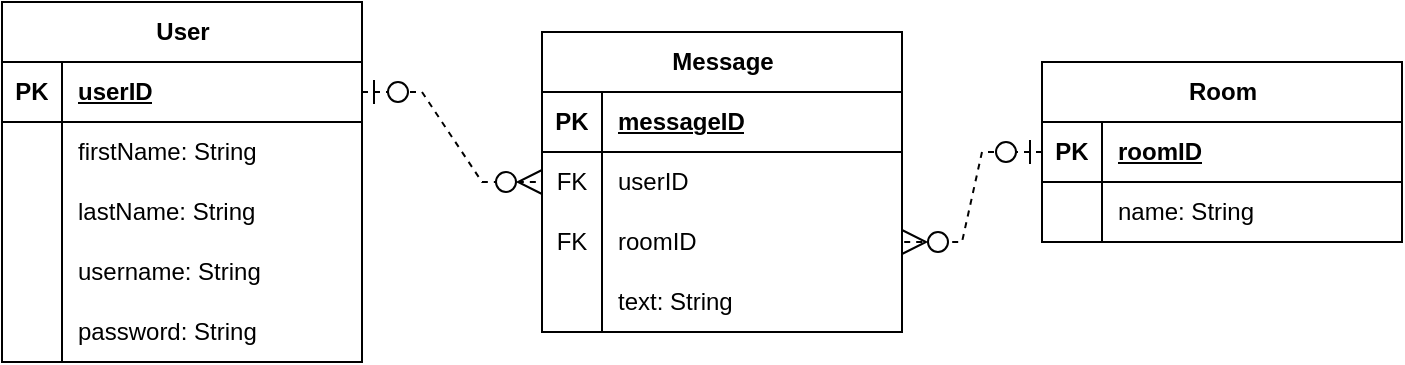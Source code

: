 <mxfile version="21.8.2" type="device">
  <diagram name="Страница — 1" id="VOLJbF1wjiAAdbmt_dSk">
    <mxGraphModel dx="1386" dy="791" grid="1" gridSize="10" guides="1" tooltips="1" connect="1" arrows="1" fold="1" page="1" pageScale="1" pageWidth="827" pageHeight="1169" math="0" shadow="0">
      <root>
        <mxCell id="0" />
        <mxCell id="1" parent="0" />
        <mxCell id="XXTCGC2YM4Pg3vHFeBUD-1" value="User" style="shape=table;startSize=30;container=1;collapsible=1;childLayout=tableLayout;fixedRows=1;rowLines=0;fontStyle=1;align=center;resizeLast=1;html=1;" vertex="1" parent="1">
          <mxGeometry x="40" y="40" width="180" height="180" as="geometry" />
        </mxCell>
        <mxCell id="XXTCGC2YM4Pg3vHFeBUD-2" value="" style="shape=tableRow;horizontal=0;startSize=0;swimlaneHead=0;swimlaneBody=0;fillColor=none;collapsible=0;dropTarget=0;points=[[0,0.5],[1,0.5]];portConstraint=eastwest;top=0;left=0;right=0;bottom=1;" vertex="1" parent="XXTCGC2YM4Pg3vHFeBUD-1">
          <mxGeometry y="30" width="180" height="30" as="geometry" />
        </mxCell>
        <mxCell id="XXTCGC2YM4Pg3vHFeBUD-3" value="PK" style="shape=partialRectangle;connectable=0;fillColor=none;top=0;left=0;bottom=0;right=0;fontStyle=1;overflow=hidden;whiteSpace=wrap;html=1;" vertex="1" parent="XXTCGC2YM4Pg3vHFeBUD-2">
          <mxGeometry width="30" height="30" as="geometry">
            <mxRectangle width="30" height="30" as="alternateBounds" />
          </mxGeometry>
        </mxCell>
        <mxCell id="XXTCGC2YM4Pg3vHFeBUD-4" value="userID" style="shape=partialRectangle;connectable=0;fillColor=none;top=0;left=0;bottom=0;right=0;align=left;spacingLeft=6;fontStyle=5;overflow=hidden;whiteSpace=wrap;html=1;" vertex="1" parent="XXTCGC2YM4Pg3vHFeBUD-2">
          <mxGeometry x="30" width="150" height="30" as="geometry">
            <mxRectangle width="150" height="30" as="alternateBounds" />
          </mxGeometry>
        </mxCell>
        <mxCell id="XXTCGC2YM4Pg3vHFeBUD-11" value="" style="shape=tableRow;horizontal=0;startSize=0;swimlaneHead=0;swimlaneBody=0;fillColor=none;collapsible=0;dropTarget=0;points=[[0,0.5],[1,0.5]];portConstraint=eastwest;top=0;left=0;right=0;bottom=0;" vertex="1" parent="XXTCGC2YM4Pg3vHFeBUD-1">
          <mxGeometry y="60" width="180" height="30" as="geometry" />
        </mxCell>
        <mxCell id="XXTCGC2YM4Pg3vHFeBUD-12" value="" style="shape=partialRectangle;connectable=0;fillColor=none;top=0;left=0;bottom=0;right=0;editable=1;overflow=hidden;whiteSpace=wrap;html=1;" vertex="1" parent="XXTCGC2YM4Pg3vHFeBUD-11">
          <mxGeometry width="30" height="30" as="geometry">
            <mxRectangle width="30" height="30" as="alternateBounds" />
          </mxGeometry>
        </mxCell>
        <mxCell id="XXTCGC2YM4Pg3vHFeBUD-13" value="firstName: String" style="shape=partialRectangle;connectable=0;fillColor=none;top=0;left=0;bottom=0;right=0;align=left;spacingLeft=6;overflow=hidden;whiteSpace=wrap;html=1;" vertex="1" parent="XXTCGC2YM4Pg3vHFeBUD-11">
          <mxGeometry x="30" width="150" height="30" as="geometry">
            <mxRectangle width="150" height="30" as="alternateBounds" />
          </mxGeometry>
        </mxCell>
        <mxCell id="XXTCGC2YM4Pg3vHFeBUD-14" value="" style="shape=tableRow;horizontal=0;startSize=0;swimlaneHead=0;swimlaneBody=0;fillColor=none;collapsible=0;dropTarget=0;points=[[0,0.5],[1,0.5]];portConstraint=eastwest;top=0;left=0;right=0;bottom=0;" vertex="1" parent="XXTCGC2YM4Pg3vHFeBUD-1">
          <mxGeometry y="90" width="180" height="30" as="geometry" />
        </mxCell>
        <mxCell id="XXTCGC2YM4Pg3vHFeBUD-15" value="" style="shape=partialRectangle;connectable=0;fillColor=none;top=0;left=0;bottom=0;right=0;editable=1;overflow=hidden;whiteSpace=wrap;html=1;" vertex="1" parent="XXTCGC2YM4Pg3vHFeBUD-14">
          <mxGeometry width="30" height="30" as="geometry">
            <mxRectangle width="30" height="30" as="alternateBounds" />
          </mxGeometry>
        </mxCell>
        <mxCell id="XXTCGC2YM4Pg3vHFeBUD-16" value="lastName: String" style="shape=partialRectangle;connectable=0;fillColor=none;top=0;left=0;bottom=0;right=0;align=left;spacingLeft=6;overflow=hidden;whiteSpace=wrap;html=1;" vertex="1" parent="XXTCGC2YM4Pg3vHFeBUD-14">
          <mxGeometry x="30" width="150" height="30" as="geometry">
            <mxRectangle width="150" height="30" as="alternateBounds" />
          </mxGeometry>
        </mxCell>
        <mxCell id="XXTCGC2YM4Pg3vHFeBUD-5" value="" style="shape=tableRow;horizontal=0;startSize=0;swimlaneHead=0;swimlaneBody=0;fillColor=none;collapsible=0;dropTarget=0;points=[[0,0.5],[1,0.5]];portConstraint=eastwest;top=0;left=0;right=0;bottom=0;" vertex="1" parent="XXTCGC2YM4Pg3vHFeBUD-1">
          <mxGeometry y="120" width="180" height="30" as="geometry" />
        </mxCell>
        <mxCell id="XXTCGC2YM4Pg3vHFeBUD-6" value="" style="shape=partialRectangle;connectable=0;fillColor=none;top=0;left=0;bottom=0;right=0;editable=1;overflow=hidden;whiteSpace=wrap;html=1;" vertex="1" parent="XXTCGC2YM4Pg3vHFeBUD-5">
          <mxGeometry width="30" height="30" as="geometry">
            <mxRectangle width="30" height="30" as="alternateBounds" />
          </mxGeometry>
        </mxCell>
        <mxCell id="XXTCGC2YM4Pg3vHFeBUD-7" value="username: String" style="shape=partialRectangle;connectable=0;fillColor=none;top=0;left=0;bottom=0;right=0;align=left;spacingLeft=6;overflow=hidden;whiteSpace=wrap;html=1;" vertex="1" parent="XXTCGC2YM4Pg3vHFeBUD-5">
          <mxGeometry x="30" width="150" height="30" as="geometry">
            <mxRectangle width="150" height="30" as="alternateBounds" />
          </mxGeometry>
        </mxCell>
        <mxCell id="XXTCGC2YM4Pg3vHFeBUD-8" value="" style="shape=tableRow;horizontal=0;startSize=0;swimlaneHead=0;swimlaneBody=0;fillColor=none;collapsible=0;dropTarget=0;points=[[0,0.5],[1,0.5]];portConstraint=eastwest;top=0;left=0;right=0;bottom=0;" vertex="1" parent="XXTCGC2YM4Pg3vHFeBUD-1">
          <mxGeometry y="150" width="180" height="30" as="geometry" />
        </mxCell>
        <mxCell id="XXTCGC2YM4Pg3vHFeBUD-9" value="" style="shape=partialRectangle;connectable=0;fillColor=none;top=0;left=0;bottom=0;right=0;editable=1;overflow=hidden;whiteSpace=wrap;html=1;" vertex="1" parent="XXTCGC2YM4Pg3vHFeBUD-8">
          <mxGeometry width="30" height="30" as="geometry">
            <mxRectangle width="30" height="30" as="alternateBounds" />
          </mxGeometry>
        </mxCell>
        <mxCell id="XXTCGC2YM4Pg3vHFeBUD-10" value="password: String" style="shape=partialRectangle;connectable=0;fillColor=none;top=0;left=0;bottom=0;right=0;align=left;spacingLeft=6;overflow=hidden;whiteSpace=wrap;html=1;" vertex="1" parent="XXTCGC2YM4Pg3vHFeBUD-8">
          <mxGeometry x="30" width="150" height="30" as="geometry">
            <mxRectangle width="150" height="30" as="alternateBounds" />
          </mxGeometry>
        </mxCell>
        <mxCell id="XXTCGC2YM4Pg3vHFeBUD-17" value="Message" style="shape=table;startSize=30;container=1;collapsible=1;childLayout=tableLayout;fixedRows=1;rowLines=0;fontStyle=1;align=center;resizeLast=1;html=1;" vertex="1" parent="1">
          <mxGeometry x="310" y="55" width="180" height="150" as="geometry" />
        </mxCell>
        <mxCell id="XXTCGC2YM4Pg3vHFeBUD-18" value="" style="shape=tableRow;horizontal=0;startSize=0;swimlaneHead=0;swimlaneBody=0;fillColor=none;collapsible=0;dropTarget=0;points=[[0,0.5],[1,0.5]];portConstraint=eastwest;top=0;left=0;right=0;bottom=1;" vertex="1" parent="XXTCGC2YM4Pg3vHFeBUD-17">
          <mxGeometry y="30" width="180" height="30" as="geometry" />
        </mxCell>
        <mxCell id="XXTCGC2YM4Pg3vHFeBUD-19" value="PK" style="shape=partialRectangle;connectable=0;fillColor=none;top=0;left=0;bottom=0;right=0;fontStyle=1;overflow=hidden;whiteSpace=wrap;html=1;" vertex="1" parent="XXTCGC2YM4Pg3vHFeBUD-18">
          <mxGeometry width="30" height="30" as="geometry">
            <mxRectangle width="30" height="30" as="alternateBounds" />
          </mxGeometry>
        </mxCell>
        <mxCell id="XXTCGC2YM4Pg3vHFeBUD-20" value="messageID" style="shape=partialRectangle;connectable=0;fillColor=none;top=0;left=0;bottom=0;right=0;align=left;spacingLeft=6;fontStyle=5;overflow=hidden;whiteSpace=wrap;html=1;" vertex="1" parent="XXTCGC2YM4Pg3vHFeBUD-18">
          <mxGeometry x="30" width="150" height="30" as="geometry">
            <mxRectangle width="150" height="30" as="alternateBounds" />
          </mxGeometry>
        </mxCell>
        <mxCell id="XXTCGC2YM4Pg3vHFeBUD-24" value="" style="shape=tableRow;horizontal=0;startSize=0;swimlaneHead=0;swimlaneBody=0;fillColor=none;collapsible=0;dropTarget=0;points=[[0,0.5],[1,0.5]];portConstraint=eastwest;top=0;left=0;right=0;bottom=0;" vertex="1" parent="XXTCGC2YM4Pg3vHFeBUD-17">
          <mxGeometry y="60" width="180" height="30" as="geometry" />
        </mxCell>
        <mxCell id="XXTCGC2YM4Pg3vHFeBUD-25" value="FK" style="shape=partialRectangle;connectable=0;fillColor=none;top=0;left=0;bottom=0;right=0;editable=1;overflow=hidden;whiteSpace=wrap;html=1;" vertex="1" parent="XXTCGC2YM4Pg3vHFeBUD-24">
          <mxGeometry width="30" height="30" as="geometry">
            <mxRectangle width="30" height="30" as="alternateBounds" />
          </mxGeometry>
        </mxCell>
        <mxCell id="XXTCGC2YM4Pg3vHFeBUD-26" value="userID" style="shape=partialRectangle;connectable=0;fillColor=none;top=0;left=0;bottom=0;right=0;align=left;spacingLeft=6;overflow=hidden;whiteSpace=wrap;html=1;" vertex="1" parent="XXTCGC2YM4Pg3vHFeBUD-24">
          <mxGeometry x="30" width="150" height="30" as="geometry">
            <mxRectangle width="150" height="30" as="alternateBounds" />
          </mxGeometry>
        </mxCell>
        <mxCell id="XXTCGC2YM4Pg3vHFeBUD-21" value="" style="shape=tableRow;horizontal=0;startSize=0;swimlaneHead=0;swimlaneBody=0;fillColor=none;collapsible=0;dropTarget=0;points=[[0,0.5],[1,0.5]];portConstraint=eastwest;top=0;left=0;right=0;bottom=0;" vertex="1" parent="XXTCGC2YM4Pg3vHFeBUD-17">
          <mxGeometry y="90" width="180" height="30" as="geometry" />
        </mxCell>
        <mxCell id="XXTCGC2YM4Pg3vHFeBUD-22" value="FK" style="shape=partialRectangle;connectable=0;fillColor=none;top=0;left=0;bottom=0;right=0;editable=1;overflow=hidden;whiteSpace=wrap;html=1;" vertex="1" parent="XXTCGC2YM4Pg3vHFeBUD-21">
          <mxGeometry width="30" height="30" as="geometry">
            <mxRectangle width="30" height="30" as="alternateBounds" />
          </mxGeometry>
        </mxCell>
        <mxCell id="XXTCGC2YM4Pg3vHFeBUD-23" value="roomID" style="shape=partialRectangle;connectable=0;fillColor=none;top=0;left=0;bottom=0;right=0;align=left;spacingLeft=6;overflow=hidden;whiteSpace=wrap;html=1;" vertex="1" parent="XXTCGC2YM4Pg3vHFeBUD-21">
          <mxGeometry x="30" width="150" height="30" as="geometry">
            <mxRectangle width="150" height="30" as="alternateBounds" />
          </mxGeometry>
        </mxCell>
        <mxCell id="XXTCGC2YM4Pg3vHFeBUD-57" value="" style="shape=tableRow;horizontal=0;startSize=0;swimlaneHead=0;swimlaneBody=0;fillColor=none;collapsible=0;dropTarget=0;points=[[0,0.5],[1,0.5]];portConstraint=eastwest;top=0;left=0;right=0;bottom=0;" vertex="1" parent="XXTCGC2YM4Pg3vHFeBUD-17">
          <mxGeometry y="120" width="180" height="30" as="geometry" />
        </mxCell>
        <mxCell id="XXTCGC2YM4Pg3vHFeBUD-58" value="" style="shape=partialRectangle;connectable=0;fillColor=none;top=0;left=0;bottom=0;right=0;editable=1;overflow=hidden;whiteSpace=wrap;html=1;" vertex="1" parent="XXTCGC2YM4Pg3vHFeBUD-57">
          <mxGeometry width="30" height="30" as="geometry">
            <mxRectangle width="30" height="30" as="alternateBounds" />
          </mxGeometry>
        </mxCell>
        <mxCell id="XXTCGC2YM4Pg3vHFeBUD-59" value="text: String" style="shape=partialRectangle;connectable=0;fillColor=none;top=0;left=0;bottom=0;right=0;align=left;spacingLeft=6;overflow=hidden;whiteSpace=wrap;html=1;" vertex="1" parent="XXTCGC2YM4Pg3vHFeBUD-57">
          <mxGeometry x="30" width="150" height="30" as="geometry">
            <mxRectangle width="150" height="30" as="alternateBounds" />
          </mxGeometry>
        </mxCell>
        <mxCell id="XXTCGC2YM4Pg3vHFeBUD-43" value="" style="edgeStyle=entityRelationEdgeStyle;fontSize=12;html=1;endArrow=ERzeroToMany;startArrow=ERzeroToOne;rounded=0;endSize=10;startSize=10;exitX=1;exitY=0.5;exitDx=0;exitDy=0;entryX=0;entryY=0.5;entryDx=0;entryDy=0;dashed=1;" edge="1" parent="1" source="XXTCGC2YM4Pg3vHFeBUD-2" target="XXTCGC2YM4Pg3vHFeBUD-24">
          <mxGeometry width="100" height="100" relative="1" as="geometry">
            <mxPoint x="280" y="130" as="sourcePoint" />
            <mxPoint x="420" y="50" as="targetPoint" />
          </mxGeometry>
        </mxCell>
        <mxCell id="XXTCGC2YM4Pg3vHFeBUD-44" value="Room" style="shape=table;startSize=30;container=1;collapsible=1;childLayout=tableLayout;fixedRows=1;rowLines=0;fontStyle=1;align=center;resizeLast=1;html=1;" vertex="1" parent="1">
          <mxGeometry x="560" y="70" width="180" height="90" as="geometry" />
        </mxCell>
        <mxCell id="XXTCGC2YM4Pg3vHFeBUD-45" value="" style="shape=tableRow;horizontal=0;startSize=0;swimlaneHead=0;swimlaneBody=0;fillColor=none;collapsible=0;dropTarget=0;points=[[0,0.5],[1,0.5]];portConstraint=eastwest;top=0;left=0;right=0;bottom=1;" vertex="1" parent="XXTCGC2YM4Pg3vHFeBUD-44">
          <mxGeometry y="30" width="180" height="30" as="geometry" />
        </mxCell>
        <mxCell id="XXTCGC2YM4Pg3vHFeBUD-46" value="PK" style="shape=partialRectangle;connectable=0;fillColor=none;top=0;left=0;bottom=0;right=0;fontStyle=1;overflow=hidden;whiteSpace=wrap;html=1;" vertex="1" parent="XXTCGC2YM4Pg3vHFeBUD-45">
          <mxGeometry width="30" height="30" as="geometry">
            <mxRectangle width="30" height="30" as="alternateBounds" />
          </mxGeometry>
        </mxCell>
        <mxCell id="XXTCGC2YM4Pg3vHFeBUD-47" value="roomID" style="shape=partialRectangle;connectable=0;fillColor=none;top=0;left=0;bottom=0;right=0;align=left;spacingLeft=6;fontStyle=5;overflow=hidden;whiteSpace=wrap;html=1;" vertex="1" parent="XXTCGC2YM4Pg3vHFeBUD-45">
          <mxGeometry x="30" width="150" height="30" as="geometry">
            <mxRectangle width="150" height="30" as="alternateBounds" />
          </mxGeometry>
        </mxCell>
        <mxCell id="XXTCGC2YM4Pg3vHFeBUD-48" value="" style="shape=tableRow;horizontal=0;startSize=0;swimlaneHead=0;swimlaneBody=0;fillColor=none;collapsible=0;dropTarget=0;points=[[0,0.5],[1,0.5]];portConstraint=eastwest;top=0;left=0;right=0;bottom=0;" vertex="1" parent="XXTCGC2YM4Pg3vHFeBUD-44">
          <mxGeometry y="60" width="180" height="30" as="geometry" />
        </mxCell>
        <mxCell id="XXTCGC2YM4Pg3vHFeBUD-49" value="" style="shape=partialRectangle;connectable=0;fillColor=none;top=0;left=0;bottom=0;right=0;editable=1;overflow=hidden;whiteSpace=wrap;html=1;" vertex="1" parent="XXTCGC2YM4Pg3vHFeBUD-48">
          <mxGeometry width="30" height="30" as="geometry">
            <mxRectangle width="30" height="30" as="alternateBounds" />
          </mxGeometry>
        </mxCell>
        <mxCell id="XXTCGC2YM4Pg3vHFeBUD-50" value="name: String" style="shape=partialRectangle;connectable=0;fillColor=none;top=0;left=0;bottom=0;right=0;align=left;spacingLeft=6;overflow=hidden;whiteSpace=wrap;html=1;" vertex="1" parent="XXTCGC2YM4Pg3vHFeBUD-48">
          <mxGeometry x="30" width="150" height="30" as="geometry">
            <mxRectangle width="150" height="30" as="alternateBounds" />
          </mxGeometry>
        </mxCell>
        <mxCell id="XXTCGC2YM4Pg3vHFeBUD-60" value="" style="edgeStyle=entityRelationEdgeStyle;fontSize=12;html=1;endArrow=ERzeroToMany;startArrow=ERzeroToOne;rounded=0;endSize=10;startSize=10;exitX=0;exitY=0.5;exitDx=0;exitDy=0;entryX=1;entryY=0.5;entryDx=0;entryDy=0;dashed=1;" edge="1" parent="1" source="XXTCGC2YM4Pg3vHFeBUD-45" target="XXTCGC2YM4Pg3vHFeBUD-21">
          <mxGeometry width="100" height="100" relative="1" as="geometry">
            <mxPoint x="500" y="-50" as="sourcePoint" />
            <mxPoint x="590" y="-5" as="targetPoint" />
          </mxGeometry>
        </mxCell>
      </root>
    </mxGraphModel>
  </diagram>
</mxfile>
